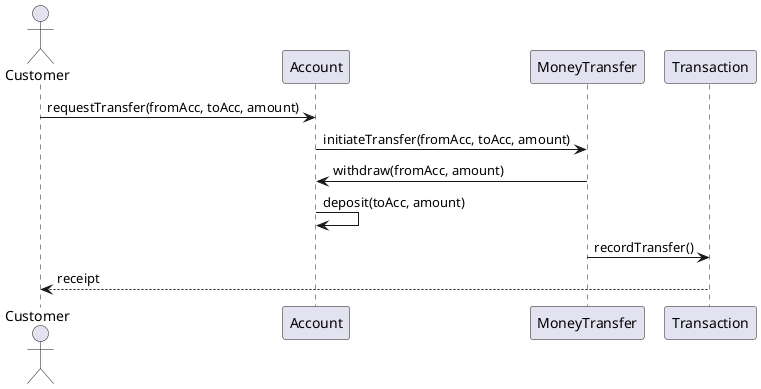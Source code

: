 @startuml
actor Customer
Customer -> Account : requestTransfer(fromAcc, toAcc, amount)
Account -> MoneyTransfer : initiateTransfer(fromAcc, toAcc, amount)
MoneyTransfer -> Account : withdraw(fromAcc, amount)
Account -> Account : deposit(toAcc, amount)
MoneyTransfer -> Transaction : recordTransfer()
Transaction --> Customer : receipt
@enduml